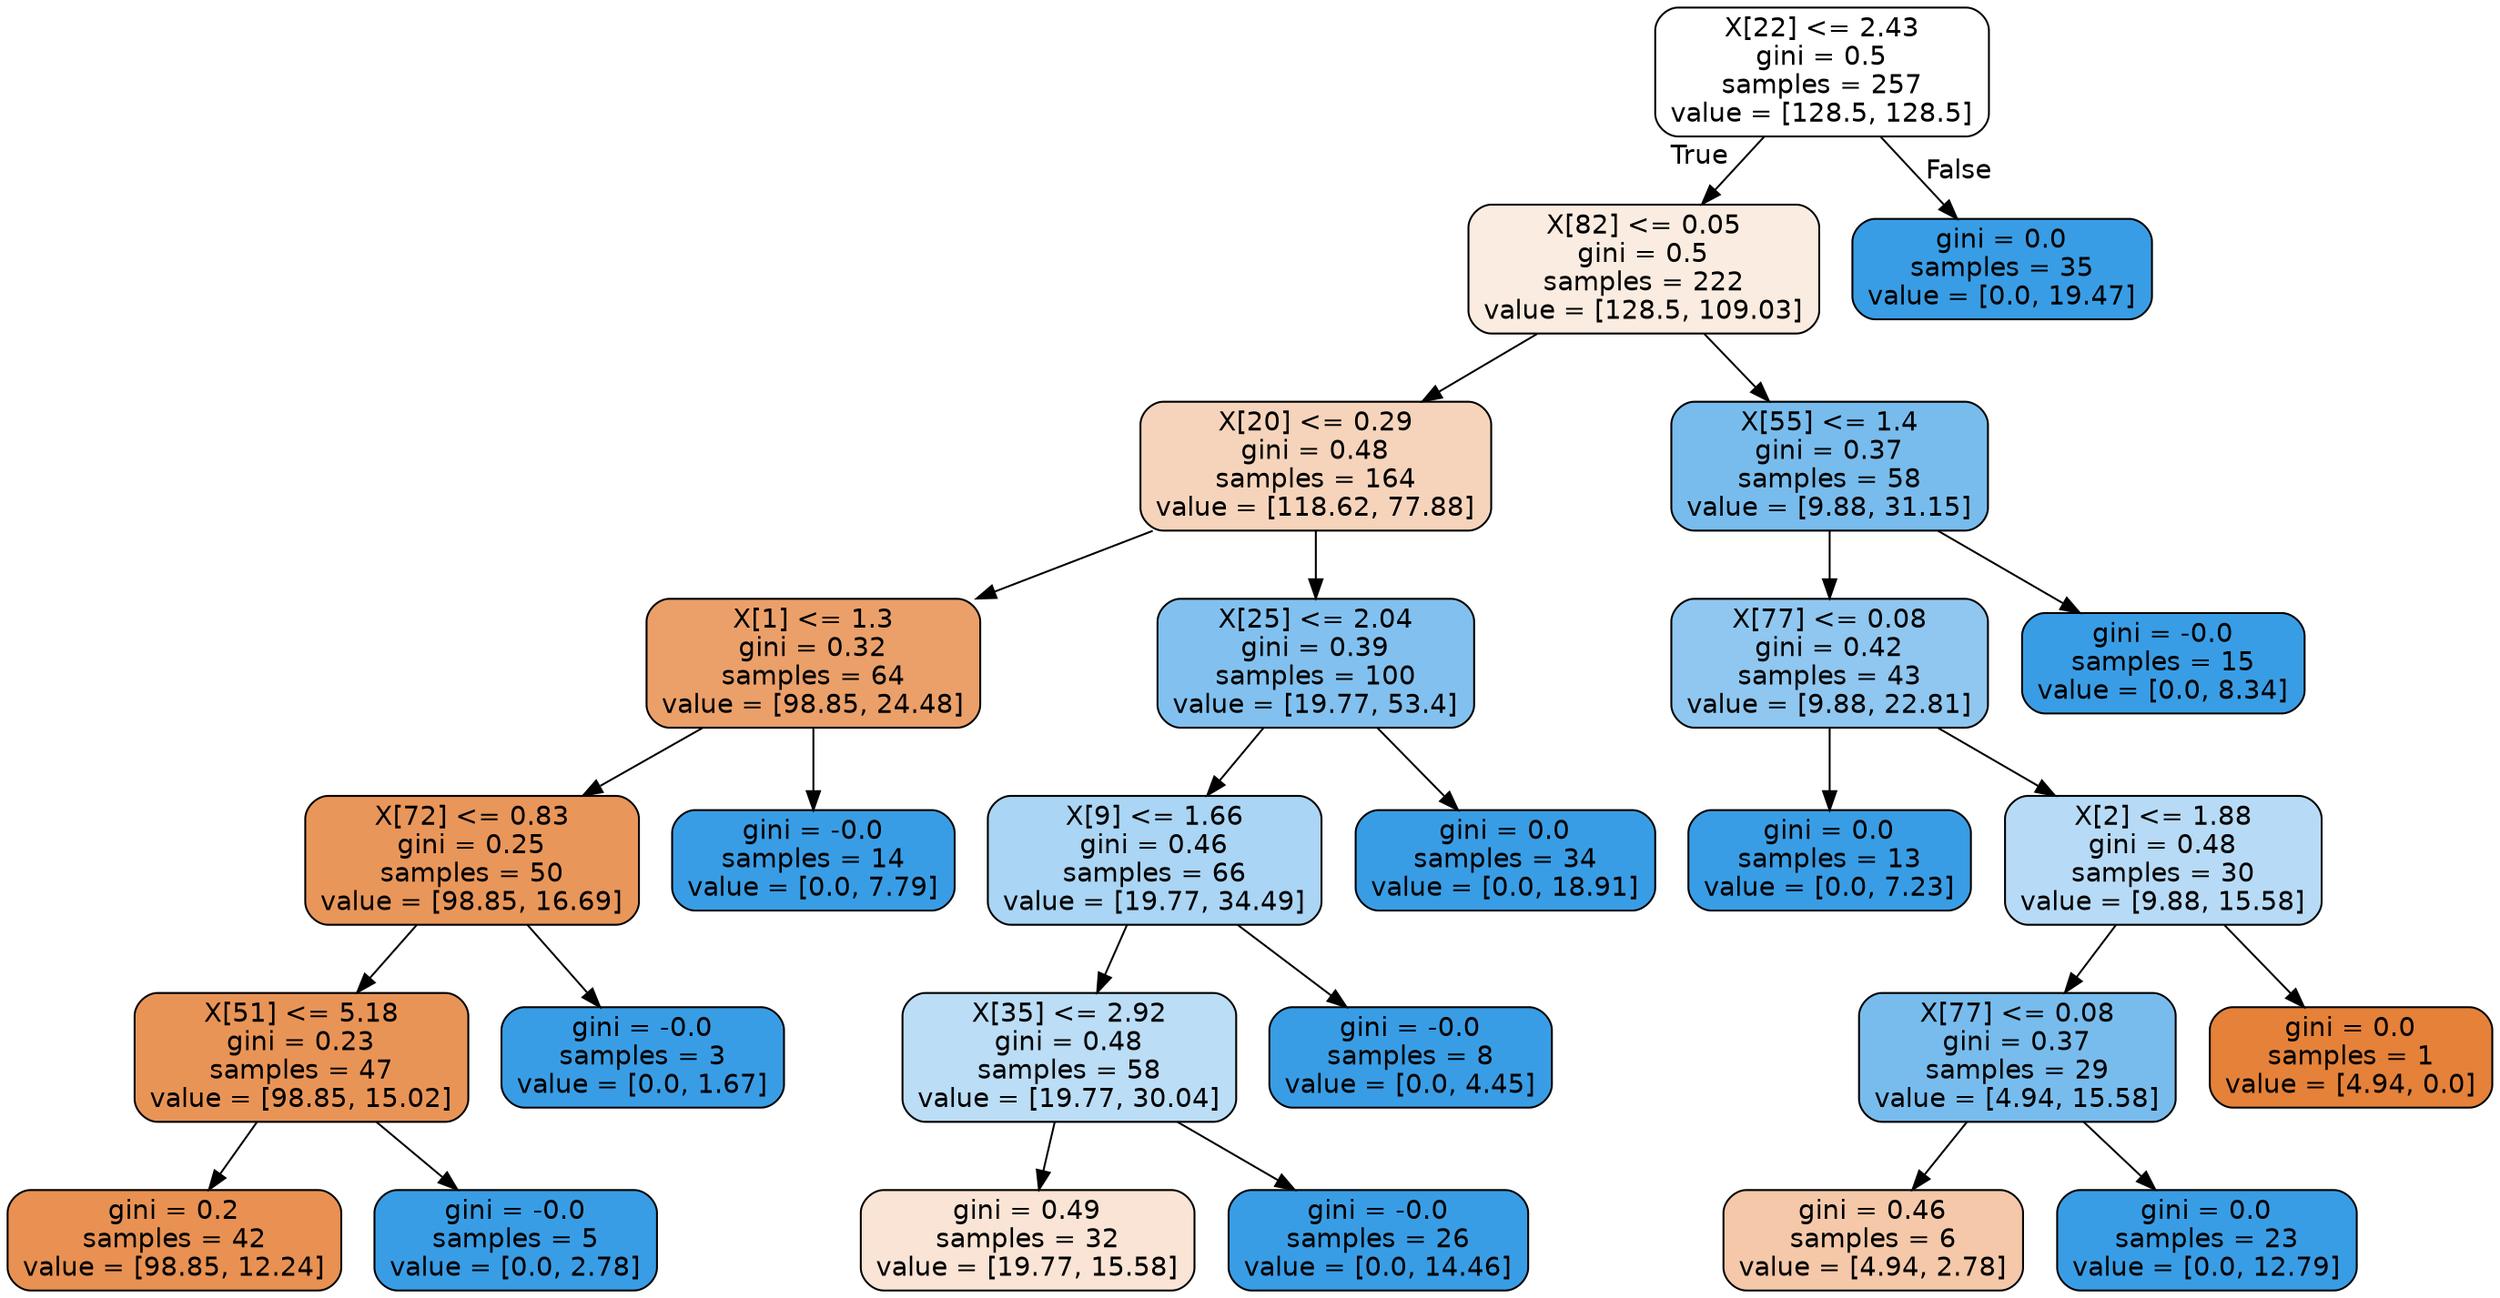 digraph Tree {
node [shape=box, style="filled, rounded", color="black", fontname=helvetica] ;
edge [fontname=helvetica] ;
0 [label="X[22] <= 2.43\ngini = 0.5\nsamples = 257\nvalue = [128.5, 128.5]", fillcolor="#ffffff"] ;
1 [label="X[82] <= 0.05\ngini = 0.5\nsamples = 222\nvalue = [128.5, 109.03]", fillcolor="#fbece1"] ;
0 -> 1 [labeldistance=2.5, labelangle=45, headlabel="True"] ;
2 [label="X[20] <= 0.29\ngini = 0.48\nsamples = 164\nvalue = [118.62, 77.88]", fillcolor="#f6d4bb"] ;
1 -> 2 ;
3 [label="X[1] <= 1.3\ngini = 0.32\nsamples = 64\nvalue = [98.85, 24.48]", fillcolor="#eba06a"] ;
2 -> 3 ;
4 [label="X[72] <= 0.83\ngini = 0.25\nsamples = 50\nvalue = [98.85, 16.69]", fillcolor="#e9965a"] ;
3 -> 4 ;
5 [label="X[51] <= 5.18\ngini = 0.23\nsamples = 47\nvalue = [98.85, 15.02]", fillcolor="#e99457"] ;
4 -> 5 ;
6 [label="gini = 0.2\nsamples = 42\nvalue = [98.85, 12.24]", fillcolor="#e89152"] ;
5 -> 6 ;
7 [label="gini = -0.0\nsamples = 5\nvalue = [0.0, 2.78]", fillcolor="#399de5"] ;
5 -> 7 ;
8 [label="gini = -0.0\nsamples = 3\nvalue = [0.0, 1.67]", fillcolor="#399de5"] ;
4 -> 8 ;
9 [label="gini = -0.0\nsamples = 14\nvalue = [0.0, 7.79]", fillcolor="#399de5"] ;
3 -> 9 ;
10 [label="X[25] <= 2.04\ngini = 0.39\nsamples = 100\nvalue = [19.77, 53.4]", fillcolor="#82c1ef"] ;
2 -> 10 ;
11 [label="X[9] <= 1.66\ngini = 0.46\nsamples = 66\nvalue = [19.77, 34.49]", fillcolor="#aad5f4"] ;
10 -> 11 ;
12 [label="X[35] <= 2.92\ngini = 0.48\nsamples = 58\nvalue = [19.77, 30.04]", fillcolor="#bbddf6"] ;
11 -> 12 ;
13 [label="gini = 0.49\nsamples = 32\nvalue = [19.77, 15.58]", fillcolor="#f9e4d5"] ;
12 -> 13 ;
14 [label="gini = -0.0\nsamples = 26\nvalue = [0.0, 14.46]", fillcolor="#399de5"] ;
12 -> 14 ;
15 [label="gini = -0.0\nsamples = 8\nvalue = [0.0, 4.45]", fillcolor="#399de5"] ;
11 -> 15 ;
16 [label="gini = 0.0\nsamples = 34\nvalue = [0.0, 18.91]", fillcolor="#399de5"] ;
10 -> 16 ;
17 [label="X[55] <= 1.4\ngini = 0.37\nsamples = 58\nvalue = [9.88, 31.15]", fillcolor="#78bced"] ;
1 -> 17 ;
18 [label="X[77] <= 0.08\ngini = 0.42\nsamples = 43\nvalue = [9.88, 22.81]", fillcolor="#8fc7f0"] ;
17 -> 18 ;
19 [label="gini = 0.0\nsamples = 13\nvalue = [0.0, 7.23]", fillcolor="#399de5"] ;
18 -> 19 ;
20 [label="X[2] <= 1.88\ngini = 0.48\nsamples = 30\nvalue = [9.88, 15.58]", fillcolor="#b7dbf6"] ;
18 -> 20 ;
21 [label="X[77] <= 0.08\ngini = 0.37\nsamples = 29\nvalue = [4.94, 15.58]", fillcolor="#78bced"] ;
20 -> 21 ;
22 [label="gini = 0.46\nsamples = 6\nvalue = [4.94, 2.78]", fillcolor="#f4c8a8"] ;
21 -> 22 ;
23 [label="gini = 0.0\nsamples = 23\nvalue = [0.0, 12.79]", fillcolor="#399de5"] ;
21 -> 23 ;
24 [label="gini = 0.0\nsamples = 1\nvalue = [4.94, 0.0]", fillcolor="#e58139"] ;
20 -> 24 ;
25 [label="gini = -0.0\nsamples = 15\nvalue = [0.0, 8.34]", fillcolor="#399de5"] ;
17 -> 25 ;
26 [label="gini = 0.0\nsamples = 35\nvalue = [0.0, 19.47]", fillcolor="#399de5"] ;
0 -> 26 [labeldistance=2.5, labelangle=-45, headlabel="False"] ;
}